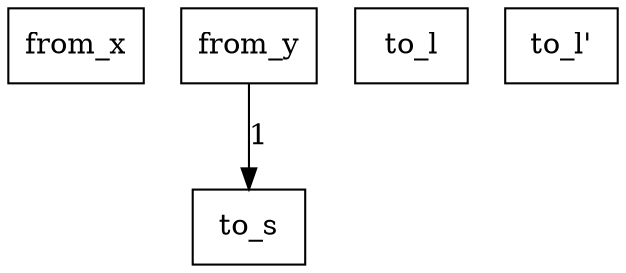 digraph {
    graph [rankdir=TB
          ,bgcolor=transparent];
    node [shape=box
         ,fillcolor=white
         ,style=filled];
    0 [label=<from_x>];
    1 [label=<from_y>];
    2 [label=<to_l>];
    3 [label=<to_s>];
    4 [label=<to_l'>];
    1 -> 3 [label=1];
}